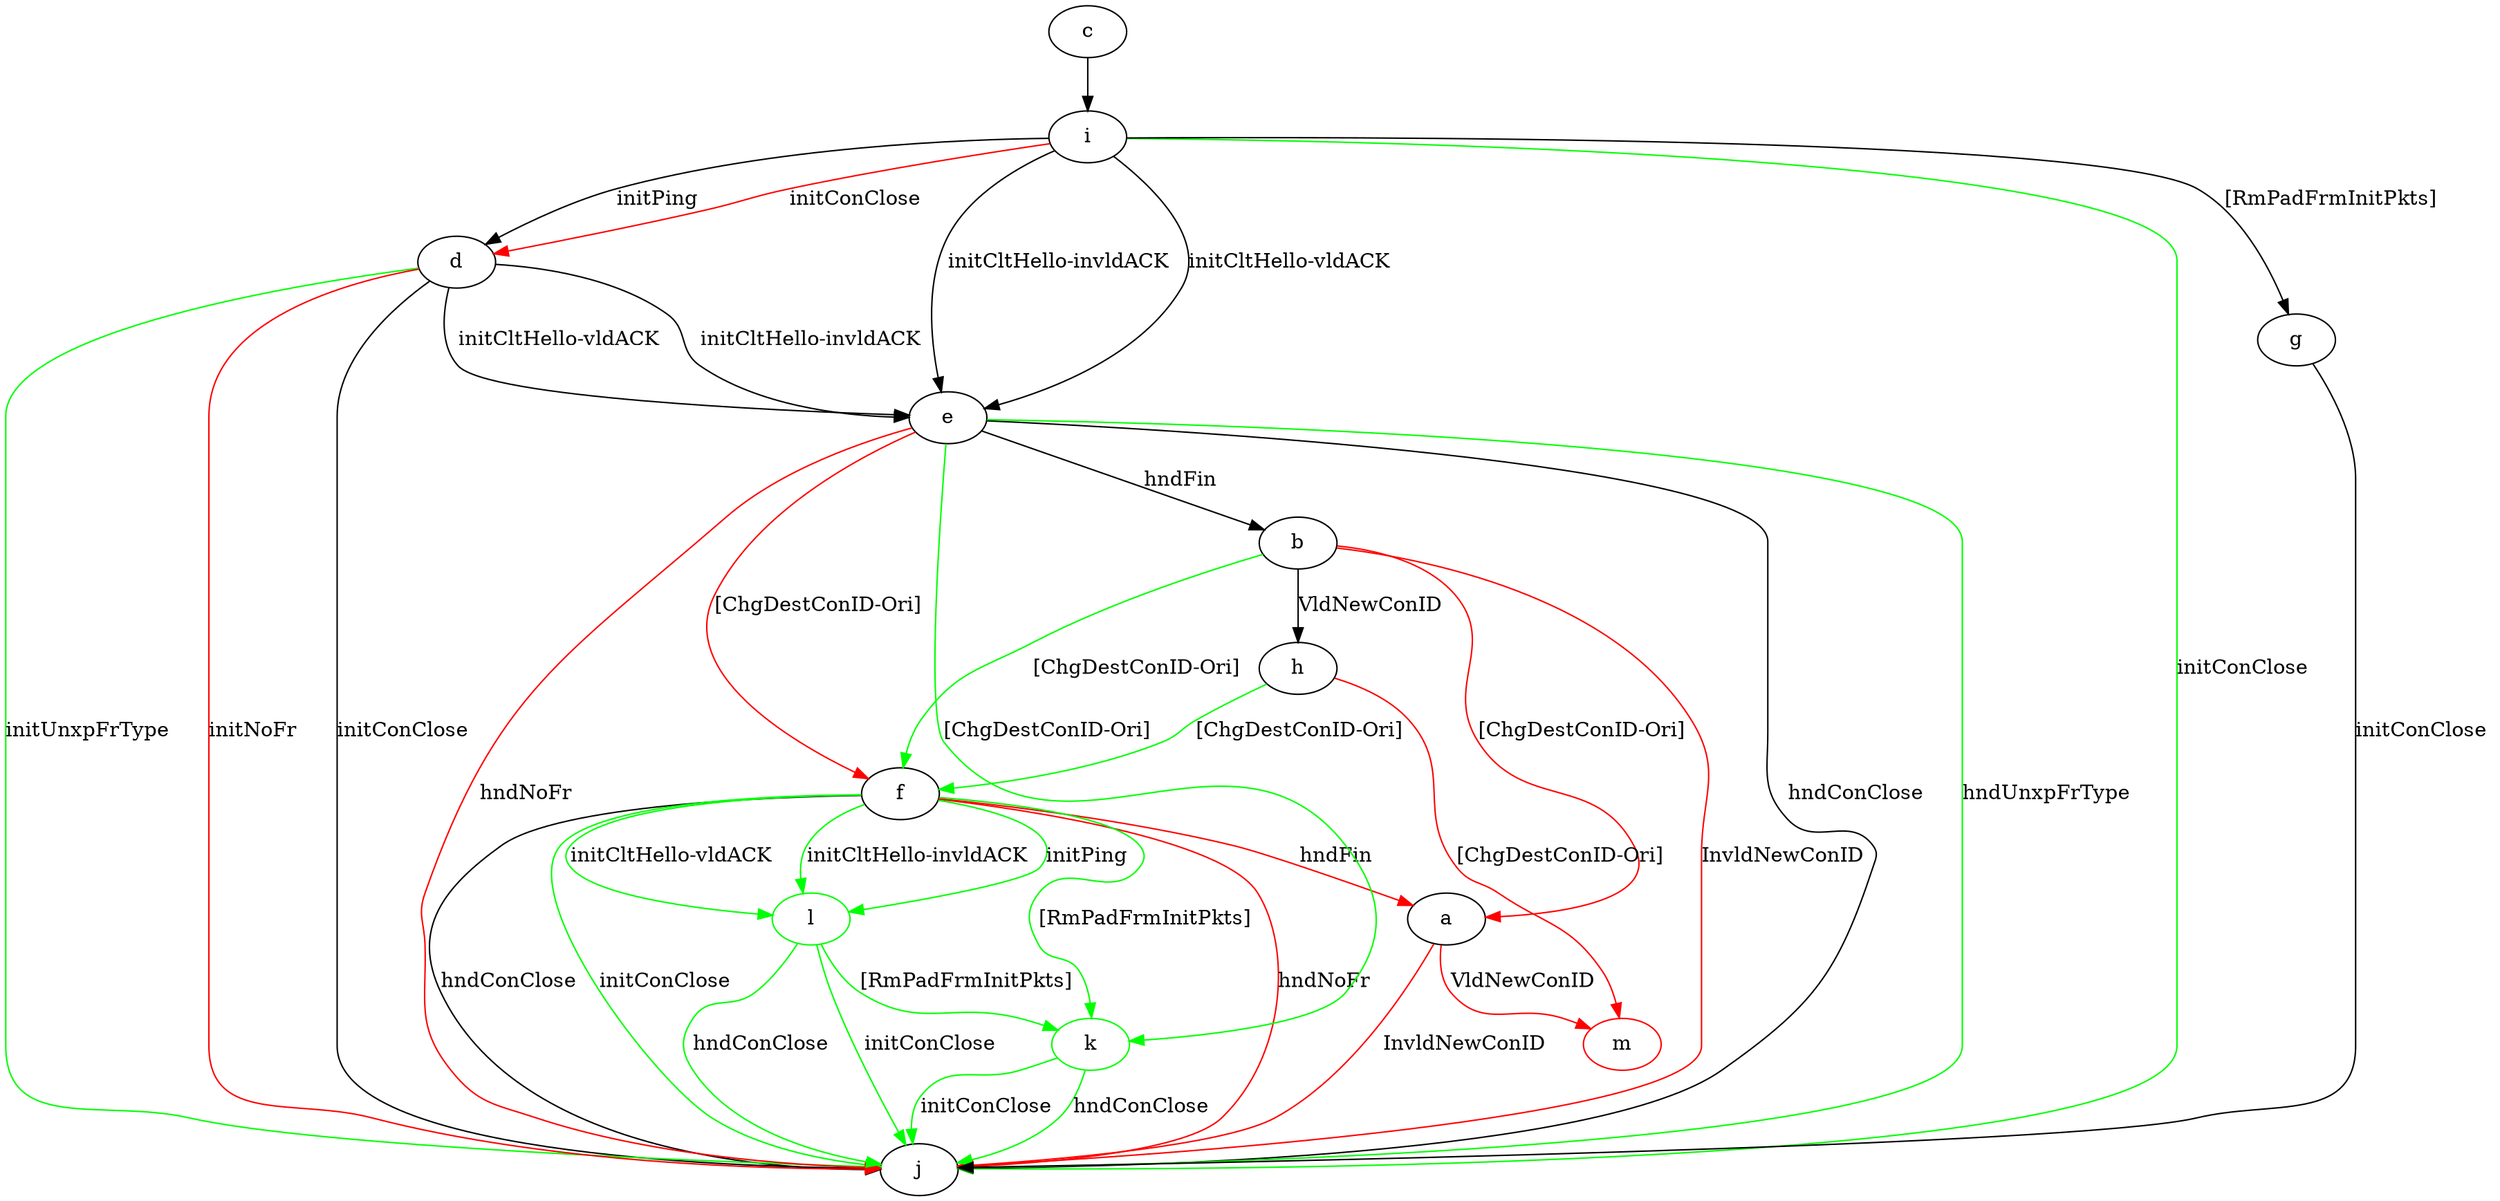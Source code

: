 digraph "" {
	a -> j	[key=0,
		color=red,
		label="InvldNewConID "];
	m	[color=red];
	a -> m	[key=0,
		color=red,
		label="VldNewConID "];
	b -> a	[key=0,
		color=red,
		label="[ChgDestConID-Ori] "];
	b -> f	[key=0,
		color=green,
		label="[ChgDestConID-Ori] "];
	b -> h	[key=0,
		label="VldNewConID "];
	b -> j	[key=0,
		color=red,
		label="InvldNewConID "];
	c -> i	[key=0];
	d -> e	[key=0,
		label="initCltHello-vldACK "];
	d -> e	[key=1,
		label="initCltHello-invldACK "];
	d -> j	[key=0,
		label="initConClose "];
	d -> j	[key=1,
		color=green,
		label="initUnxpFrType "];
	d -> j	[key=2,
		color=red,
		label="initNoFr "];
	e -> b	[key=0,
		label="hndFin "];
	e -> f	[key=0,
		color=red,
		label="[ChgDestConID-Ori] "];
	e -> j	[key=0,
		label="hndConClose "];
	e -> j	[key=1,
		color=green,
		label="hndUnxpFrType "];
	e -> j	[key=2,
		color=red,
		label="hndNoFr "];
	k	[color=green];
	e -> k	[key=0,
		color=green,
		label="[ChgDestConID-Ori] "];
	f -> a	[key=0,
		color=red,
		label="hndFin "];
	f -> j	[key=0,
		label="hndConClose "];
	f -> j	[key=1,
		color=green,
		label="initConClose "];
	f -> j	[key=2,
		color=red,
		label="hndNoFr "];
	f -> k	[key=0,
		color=green,
		label="[RmPadFrmInitPkts] "];
	l	[color=green];
	f -> l	[key=0,
		color=green,
		label="initPing "];
	f -> l	[key=1,
		color=green,
		label="initCltHello-vldACK "];
	f -> l	[key=2,
		color=green,
		label="initCltHello-invldACK "];
	g -> j	[key=0,
		label="initConClose "];
	h -> f	[key=0,
		color=green,
		label="[ChgDestConID-Ori] "];
	h -> m	[key=0,
		color=red,
		label="[ChgDestConID-Ori] "];
	i -> d	[key=0,
		label="initPing "];
	i -> d	[key=1,
		color=red,
		label="initConClose "];
	i -> e	[key=0,
		label="initCltHello-vldACK "];
	i -> e	[key=1,
		label="initCltHello-invldACK "];
	i -> g	[key=0,
		label="[RmPadFrmInitPkts] "];
	i -> j	[key=0,
		color=green,
		label="initConClose "];
	k -> j	[key=0,
		color=green,
		label="initConClose "];
	k -> j	[key=1,
		color=green,
		label="hndConClose "];
	l -> j	[key=0,
		color=green,
		label="initConClose "];
	l -> j	[key=1,
		color=green,
		label="hndConClose "];
	l -> k	[key=0,
		color=green,
		label="[RmPadFrmInitPkts] "];
}
